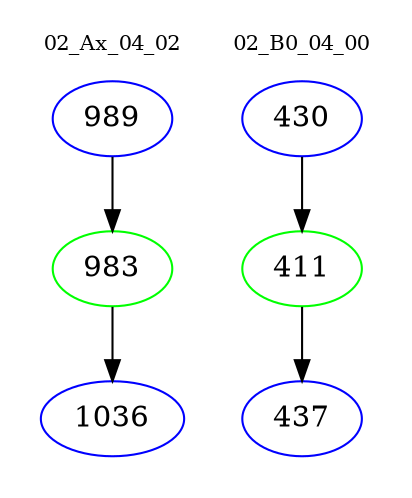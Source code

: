 digraph{
subgraph cluster_0 {
color = white
label = "02_Ax_04_02";
fontsize=10;
T0_989 [label="989", color="blue"]
T0_989 -> T0_983 [color="black"]
T0_983 [label="983", color="green"]
T0_983 -> T0_1036 [color="black"]
T0_1036 [label="1036", color="blue"]
}
subgraph cluster_1 {
color = white
label = "02_B0_04_00";
fontsize=10;
T1_430 [label="430", color="blue"]
T1_430 -> T1_411 [color="black"]
T1_411 [label="411", color="green"]
T1_411 -> T1_437 [color="black"]
T1_437 [label="437", color="blue"]
}
}

